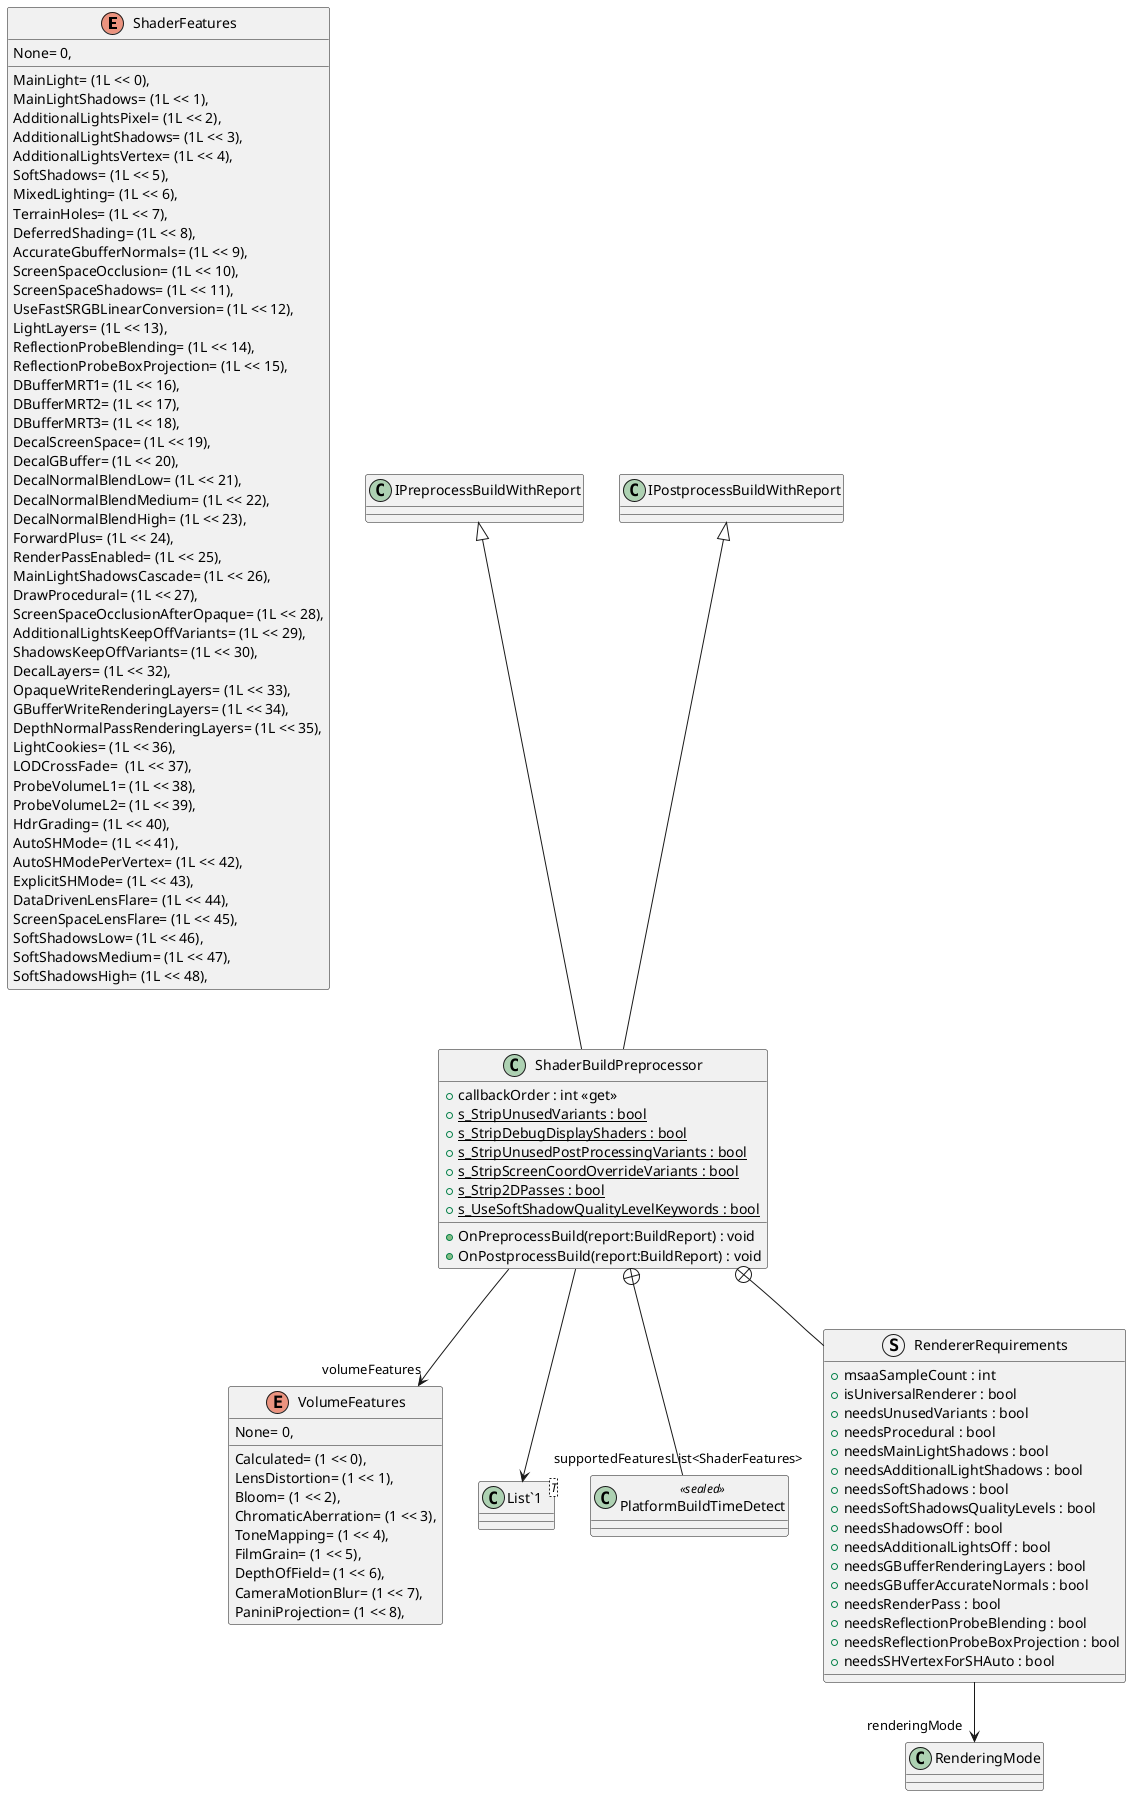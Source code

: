 @startuml
enum ShaderFeatures {
    None= 0,
    MainLight= (1L << 0),
    MainLightShadows= (1L << 1),
    AdditionalLightsPixel= (1L << 2),
    AdditionalLightShadows= (1L << 3),
    AdditionalLightsVertex= (1L << 4),
    SoftShadows= (1L << 5),
    MixedLighting= (1L << 6),
    TerrainHoles= (1L << 7),
    DeferredShading= (1L << 8),
    AccurateGbufferNormals= (1L << 9),
    ScreenSpaceOcclusion= (1L << 10),
    ScreenSpaceShadows= (1L << 11),
    UseFastSRGBLinearConversion= (1L << 12),
    LightLayers= (1L << 13),
    ReflectionProbeBlending= (1L << 14),
    ReflectionProbeBoxProjection= (1L << 15),
    DBufferMRT1= (1L << 16),
    DBufferMRT2= (1L << 17),
    DBufferMRT3= (1L << 18),
    DecalScreenSpace= (1L << 19),
    DecalGBuffer= (1L << 20),
    DecalNormalBlendLow= (1L << 21),
    DecalNormalBlendMedium= (1L << 22),
    DecalNormalBlendHigh= (1L << 23),
    ForwardPlus= (1L << 24),
    RenderPassEnabled= (1L << 25),
    MainLightShadowsCascade= (1L << 26),
    DrawProcedural= (1L << 27),
    ScreenSpaceOcclusionAfterOpaque= (1L << 28),
    AdditionalLightsKeepOffVariants= (1L << 29),
    ShadowsKeepOffVariants= (1L << 30),
    DecalLayers= (1L << 32),
    OpaqueWriteRenderingLayers= (1L << 33),
    GBufferWriteRenderingLayers= (1L << 34),
    DepthNormalPassRenderingLayers= (1L << 35),
    LightCookies= (1L << 36),
    LODCrossFade=  (1L << 37),
    ProbeVolumeL1= (1L << 38),
    ProbeVolumeL2= (1L << 39),
    HdrGrading= (1L << 40),
    AutoSHMode= (1L << 41),
    AutoSHModePerVertex= (1L << 42),
    ExplicitSHMode= (1L << 43),
    DataDrivenLensFlare= (1L << 44),
    ScreenSpaceLensFlare= (1L << 45),
    SoftShadowsLow= (1L << 46),
    SoftShadowsMedium= (1L << 47),
    SoftShadowsHigh= (1L << 48),
}
enum VolumeFeatures {
    None= 0,
    Calculated= (1 << 0),
    LensDistortion= (1 << 1),
    Bloom= (1 << 2),
    ChromaticAberration= (1 << 3),
    ToneMapping= (1 << 4),
    FilmGrain= (1 << 5),
    DepthOfField= (1 << 6),
    CameraMotionBlur= (1 << 7),
    PaniniProjection= (1 << 8),
}
class ShaderBuildPreprocessor {
    + callbackOrder : int <<get>>
    + {static} s_StripUnusedVariants : bool
    + {static} s_StripDebugDisplayShaders : bool
    + {static} s_StripUnusedPostProcessingVariants : bool
    + {static} s_StripScreenCoordOverrideVariants : bool
    + {static} s_Strip2DPasses : bool
    + {static} s_UseSoftShadowQualityLevelKeywords : bool
    + OnPreprocessBuild(report:BuildReport) : void
    + OnPostprocessBuild(report:BuildReport) : void
}
class "List`1"<T> {
}
class PlatformBuildTimeDetect <<sealed>> {
}
struct RendererRequirements {
    + msaaSampleCount : int
    + isUniversalRenderer : bool
    + needsUnusedVariants : bool
    + needsProcedural : bool
    + needsMainLightShadows : bool
    + needsAdditionalLightShadows : bool
    + needsSoftShadows : bool
    + needsSoftShadowsQualityLevels : bool
    + needsShadowsOff : bool
    + needsAdditionalLightsOff : bool
    + needsGBufferRenderingLayers : bool
    + needsGBufferAccurateNormals : bool
    + needsRenderPass : bool
    + needsReflectionProbeBlending : bool
    + needsReflectionProbeBoxProjection : bool
    + needsSHVertexForSHAuto : bool
}
IPreprocessBuildWithReport <|-- ShaderBuildPreprocessor
IPostprocessBuildWithReport <|-- ShaderBuildPreprocessor
ShaderBuildPreprocessor --> "supportedFeaturesList<ShaderFeatures>" "List`1"
ShaderBuildPreprocessor --> "volumeFeatures" VolumeFeatures
ShaderBuildPreprocessor +-- PlatformBuildTimeDetect
ShaderBuildPreprocessor +-- RendererRequirements
RendererRequirements --> "renderingMode" RenderingMode
@enduml
